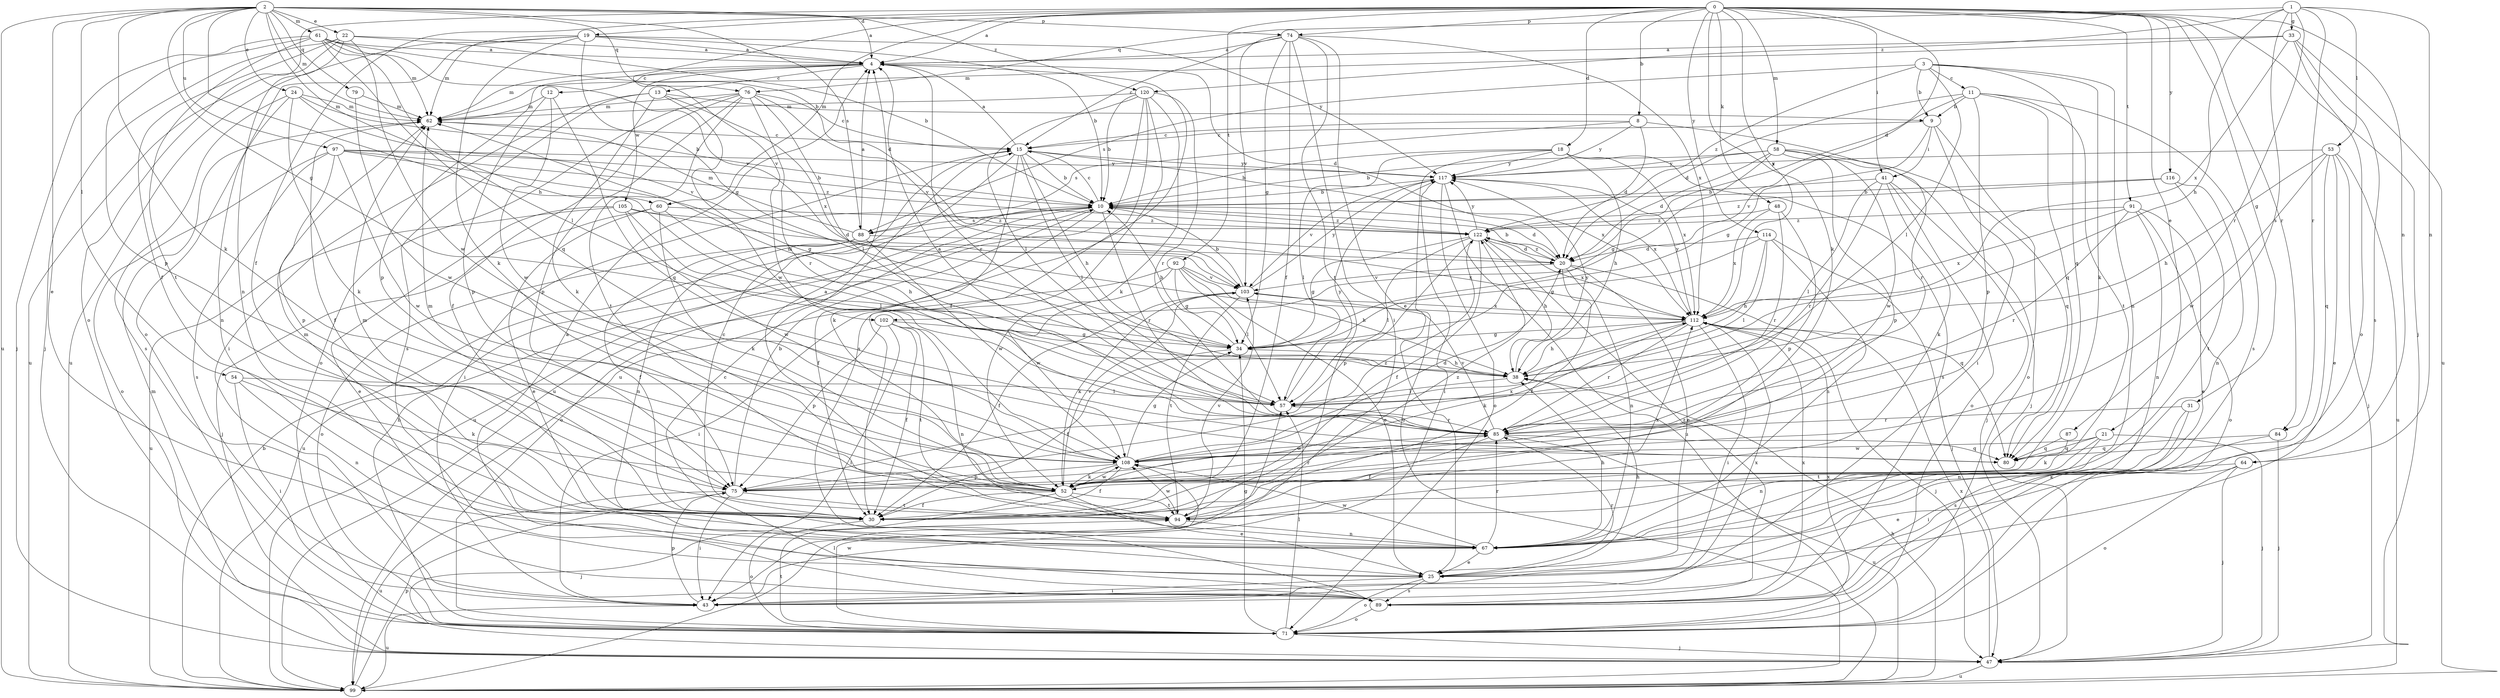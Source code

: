 strict digraph  {
0;
1;
2;
3;
4;
8;
9;
10;
11;
12;
13;
15;
18;
19;
20;
21;
22;
24;
25;
30;
31;
33;
34;
38;
41;
43;
47;
48;
52;
53;
54;
57;
58;
60;
61;
62;
64;
67;
71;
74;
75;
76;
79;
80;
84;
85;
87;
88;
89;
91;
92;
94;
97;
99;
102;
103;
105;
108;
112;
114;
116;
117;
120;
122;
0 -> 4  [label=a];
0 -> 8  [label=b];
0 -> 18  [label=d];
0 -> 19  [label=d];
0 -> 20  [label=d];
0 -> 21  [label=e];
0 -> 30  [label=f];
0 -> 31  [label=g];
0 -> 41  [label=i];
0 -> 47  [label=j];
0 -> 48  [label=k];
0 -> 52  [label=k];
0 -> 58  [label=m];
0 -> 60  [label=m];
0 -> 64  [label=n];
0 -> 71  [label=o];
0 -> 74  [label=p];
0 -> 84  [label=r];
0 -> 91  [label=t];
0 -> 92  [label=t];
0 -> 102  [label=v];
0 -> 112  [label=x];
0 -> 114  [label=y];
0 -> 116  [label=y];
1 -> 33  [label=g];
1 -> 38  [label=h];
1 -> 53  [label=l];
1 -> 64  [label=n];
1 -> 76  [label=q];
1 -> 84  [label=r];
1 -> 85  [label=r];
1 -> 87  [label=s];
1 -> 120  [label=z];
2 -> 4  [label=a];
2 -> 22  [label=e];
2 -> 24  [label=e];
2 -> 25  [label=e];
2 -> 34  [label=g];
2 -> 38  [label=h];
2 -> 52  [label=k];
2 -> 54  [label=l];
2 -> 60  [label=m];
2 -> 61  [label=m];
2 -> 62  [label=m];
2 -> 74  [label=p];
2 -> 76  [label=q];
2 -> 79  [label=q];
2 -> 88  [label=s];
2 -> 97  [label=u];
2 -> 99  [label=u];
2 -> 120  [label=z];
3 -> 9  [label=b];
3 -> 11  [label=c];
3 -> 52  [label=k];
3 -> 57  [label=l];
3 -> 67  [label=n];
3 -> 80  [label=q];
3 -> 88  [label=s];
3 -> 122  [label=z];
4 -> 12  [label=c];
4 -> 13  [label=c];
4 -> 20  [label=d];
4 -> 62  [label=m];
4 -> 75  [label=p];
4 -> 85  [label=r];
4 -> 99  [label=u];
4 -> 105  [label=w];
8 -> 15  [label=c];
8 -> 20  [label=d];
8 -> 85  [label=r];
8 -> 88  [label=s];
8 -> 117  [label=y];
9 -> 15  [label=c];
9 -> 34  [label=g];
9 -> 41  [label=i];
9 -> 43  [label=i];
9 -> 71  [label=o];
10 -> 15  [label=c];
10 -> 20  [label=d];
10 -> 30  [label=f];
10 -> 71  [label=o];
10 -> 85  [label=r];
10 -> 88  [label=s];
10 -> 99  [label=u];
10 -> 122  [label=z];
11 -> 9  [label=b];
11 -> 20  [label=d];
11 -> 75  [label=p];
11 -> 80  [label=q];
11 -> 89  [label=s];
11 -> 94  [label=t];
11 -> 102  [label=v];
12 -> 62  [label=m];
12 -> 75  [label=p];
12 -> 80  [label=q];
12 -> 108  [label=w];
13 -> 9  [label=b];
13 -> 43  [label=i];
13 -> 52  [label=k];
13 -> 89  [label=s];
13 -> 108  [label=w];
13 -> 112  [label=x];
15 -> 4  [label=a];
15 -> 10  [label=b];
15 -> 38  [label=h];
15 -> 43  [label=i];
15 -> 52  [label=k];
15 -> 57  [label=l];
15 -> 99  [label=u];
15 -> 112  [label=x];
15 -> 117  [label=y];
18 -> 10  [label=b];
18 -> 38  [label=h];
18 -> 57  [label=l];
18 -> 89  [label=s];
18 -> 99  [label=u];
18 -> 112  [label=x];
18 -> 117  [label=y];
19 -> 4  [label=a];
19 -> 10  [label=b];
19 -> 34  [label=g];
19 -> 52  [label=k];
19 -> 62  [label=m];
19 -> 71  [label=o];
19 -> 99  [label=u];
19 -> 117  [label=y];
20 -> 10  [label=b];
20 -> 25  [label=e];
20 -> 30  [label=f];
20 -> 67  [label=n];
20 -> 80  [label=q];
20 -> 103  [label=v];
20 -> 122  [label=z];
21 -> 47  [label=j];
21 -> 67  [label=n];
21 -> 80  [label=q];
21 -> 94  [label=t];
21 -> 108  [label=w];
22 -> 4  [label=a];
22 -> 10  [label=b];
22 -> 30  [label=f];
22 -> 47  [label=j];
22 -> 67  [label=n];
22 -> 99  [label=u];
22 -> 108  [label=w];
24 -> 10  [label=b];
24 -> 52  [label=k];
24 -> 62  [label=m];
24 -> 67  [label=n];
24 -> 89  [label=s];
24 -> 103  [label=v];
25 -> 38  [label=h];
25 -> 43  [label=i];
25 -> 71  [label=o];
25 -> 85  [label=r];
25 -> 89  [label=s];
30 -> 15  [label=c];
30 -> 62  [label=m];
30 -> 71  [label=o];
30 -> 122  [label=z];
31 -> 67  [label=n];
31 -> 85  [label=r];
31 -> 89  [label=s];
33 -> 4  [label=a];
33 -> 62  [label=m];
33 -> 71  [label=o];
33 -> 89  [label=s];
33 -> 99  [label=u];
33 -> 112  [label=x];
34 -> 10  [label=b];
34 -> 30  [label=f];
34 -> 38  [label=h];
38 -> 57  [label=l];
38 -> 62  [label=m];
38 -> 117  [label=y];
41 -> 10  [label=b];
41 -> 47  [label=j];
41 -> 52  [label=k];
41 -> 57  [label=l];
41 -> 71  [label=o];
41 -> 85  [label=r];
43 -> 75  [label=p];
43 -> 99  [label=u];
43 -> 112  [label=x];
47 -> 62  [label=m];
47 -> 99  [label=u];
47 -> 112  [label=x];
48 -> 75  [label=p];
48 -> 85  [label=r];
48 -> 112  [label=x];
48 -> 122  [label=z];
52 -> 25  [label=e];
52 -> 30  [label=f];
52 -> 47  [label=j];
52 -> 62  [label=m];
52 -> 85  [label=r];
52 -> 94  [label=t];
52 -> 103  [label=v];
52 -> 108  [label=w];
53 -> 25  [label=e];
53 -> 38  [label=h];
53 -> 47  [label=j];
53 -> 80  [label=q];
53 -> 99  [label=u];
53 -> 108  [label=w];
53 -> 117  [label=y];
54 -> 43  [label=i];
54 -> 52  [label=k];
54 -> 57  [label=l];
54 -> 67  [label=n];
57 -> 85  [label=r];
57 -> 117  [label=y];
58 -> 10  [label=b];
58 -> 20  [label=d];
58 -> 34  [label=g];
58 -> 47  [label=j];
58 -> 75  [label=p];
58 -> 80  [label=q];
58 -> 108  [label=w];
58 -> 117  [label=y];
60 -> 25  [label=e];
60 -> 38  [label=h];
60 -> 47  [label=j];
60 -> 52  [label=k];
60 -> 122  [label=z];
61 -> 4  [label=a];
61 -> 20  [label=d];
61 -> 47  [label=j];
61 -> 57  [label=l];
61 -> 62  [label=m];
61 -> 75  [label=p];
61 -> 80  [label=q];
61 -> 94  [label=t];
61 -> 103  [label=v];
62 -> 15  [label=c];
62 -> 30  [label=f];
64 -> 25  [label=e];
64 -> 47  [label=j];
64 -> 52  [label=k];
64 -> 71  [label=o];
67 -> 25  [label=e];
67 -> 38  [label=h];
67 -> 62  [label=m];
67 -> 85  [label=r];
67 -> 108  [label=w];
71 -> 10  [label=b];
71 -> 34  [label=g];
71 -> 47  [label=j];
71 -> 57  [label=l];
71 -> 94  [label=t];
71 -> 108  [label=w];
71 -> 112  [label=x];
74 -> 4  [label=a];
74 -> 15  [label=c];
74 -> 25  [label=e];
74 -> 30  [label=f];
74 -> 34  [label=g];
74 -> 43  [label=i];
74 -> 94  [label=t];
74 -> 103  [label=v];
74 -> 112  [label=x];
75 -> 10  [label=b];
75 -> 43  [label=i];
75 -> 94  [label=t];
75 -> 99  [label=u];
75 -> 122  [label=z];
76 -> 15  [label=c];
76 -> 30  [label=f];
76 -> 57  [label=l];
76 -> 62  [label=m];
76 -> 71  [label=o];
76 -> 75  [label=p];
76 -> 85  [label=r];
76 -> 94  [label=t];
76 -> 103  [label=v];
79 -> 62  [label=m];
79 -> 108  [label=w];
84 -> 43  [label=i];
84 -> 47  [label=j];
84 -> 80  [label=q];
85 -> 4  [label=a];
85 -> 30  [label=f];
85 -> 80  [label=q];
85 -> 99  [label=u];
85 -> 103  [label=v];
85 -> 108  [label=w];
87 -> 52  [label=k];
87 -> 80  [label=q];
88 -> 4  [label=a];
88 -> 30  [label=f];
88 -> 62  [label=m];
88 -> 67  [label=n];
88 -> 71  [label=o];
88 -> 108  [label=w];
88 -> 112  [label=x];
89 -> 4  [label=a];
89 -> 15  [label=c];
89 -> 71  [label=o];
89 -> 112  [label=x];
89 -> 122  [label=z];
91 -> 25  [label=e];
91 -> 67  [label=n];
91 -> 71  [label=o];
91 -> 85  [label=r];
91 -> 112  [label=x];
91 -> 122  [label=z];
92 -> 25  [label=e];
92 -> 34  [label=g];
92 -> 38  [label=h];
92 -> 43  [label=i];
92 -> 57  [label=l];
92 -> 103  [label=v];
92 -> 108  [label=w];
94 -> 4  [label=a];
94 -> 67  [label=n];
94 -> 103  [label=v];
94 -> 108  [label=w];
94 -> 112  [label=x];
97 -> 10  [label=b];
97 -> 34  [label=g];
97 -> 71  [label=o];
97 -> 75  [label=p];
97 -> 89  [label=s];
97 -> 108  [label=w];
97 -> 117  [label=y];
97 -> 122  [label=z];
99 -> 10  [label=b];
99 -> 38  [label=h];
99 -> 57  [label=l];
99 -> 75  [label=p];
102 -> 30  [label=f];
102 -> 34  [label=g];
102 -> 43  [label=i];
102 -> 67  [label=n];
102 -> 75  [label=p];
102 -> 94  [label=t];
103 -> 10  [label=b];
103 -> 30  [label=f];
103 -> 52  [label=k];
103 -> 94  [label=t];
103 -> 112  [label=x];
103 -> 117  [label=y];
105 -> 20  [label=d];
105 -> 25  [label=e];
105 -> 57  [label=l];
105 -> 99  [label=u];
105 -> 108  [label=w];
105 -> 122  [label=z];
108 -> 20  [label=d];
108 -> 30  [label=f];
108 -> 34  [label=g];
108 -> 52  [label=k];
108 -> 75  [label=p];
108 -> 112  [label=x];
112 -> 34  [label=g];
112 -> 38  [label=h];
112 -> 43  [label=i];
112 -> 47  [label=j];
112 -> 52  [label=k];
112 -> 85  [label=r];
112 -> 117  [label=y];
114 -> 20  [label=d];
114 -> 34  [label=g];
114 -> 38  [label=h];
114 -> 47  [label=j];
114 -> 57  [label=l];
114 -> 67  [label=n];
116 -> 10  [label=b];
116 -> 67  [label=n];
116 -> 94  [label=t];
116 -> 122  [label=z];
117 -> 10  [label=b];
117 -> 43  [label=i];
117 -> 71  [label=o];
117 -> 99  [label=u];
117 -> 103  [label=v];
117 -> 112  [label=x];
120 -> 10  [label=b];
120 -> 30  [label=f];
120 -> 52  [label=k];
120 -> 57  [label=l];
120 -> 62  [label=m];
120 -> 85  [label=r];
120 -> 89  [label=s];
120 -> 99  [label=u];
122 -> 20  [label=d];
122 -> 30  [label=f];
122 -> 34  [label=g];
122 -> 38  [label=h];
122 -> 57  [label=l];
122 -> 75  [label=p];
122 -> 112  [label=x];
122 -> 117  [label=y];
}
